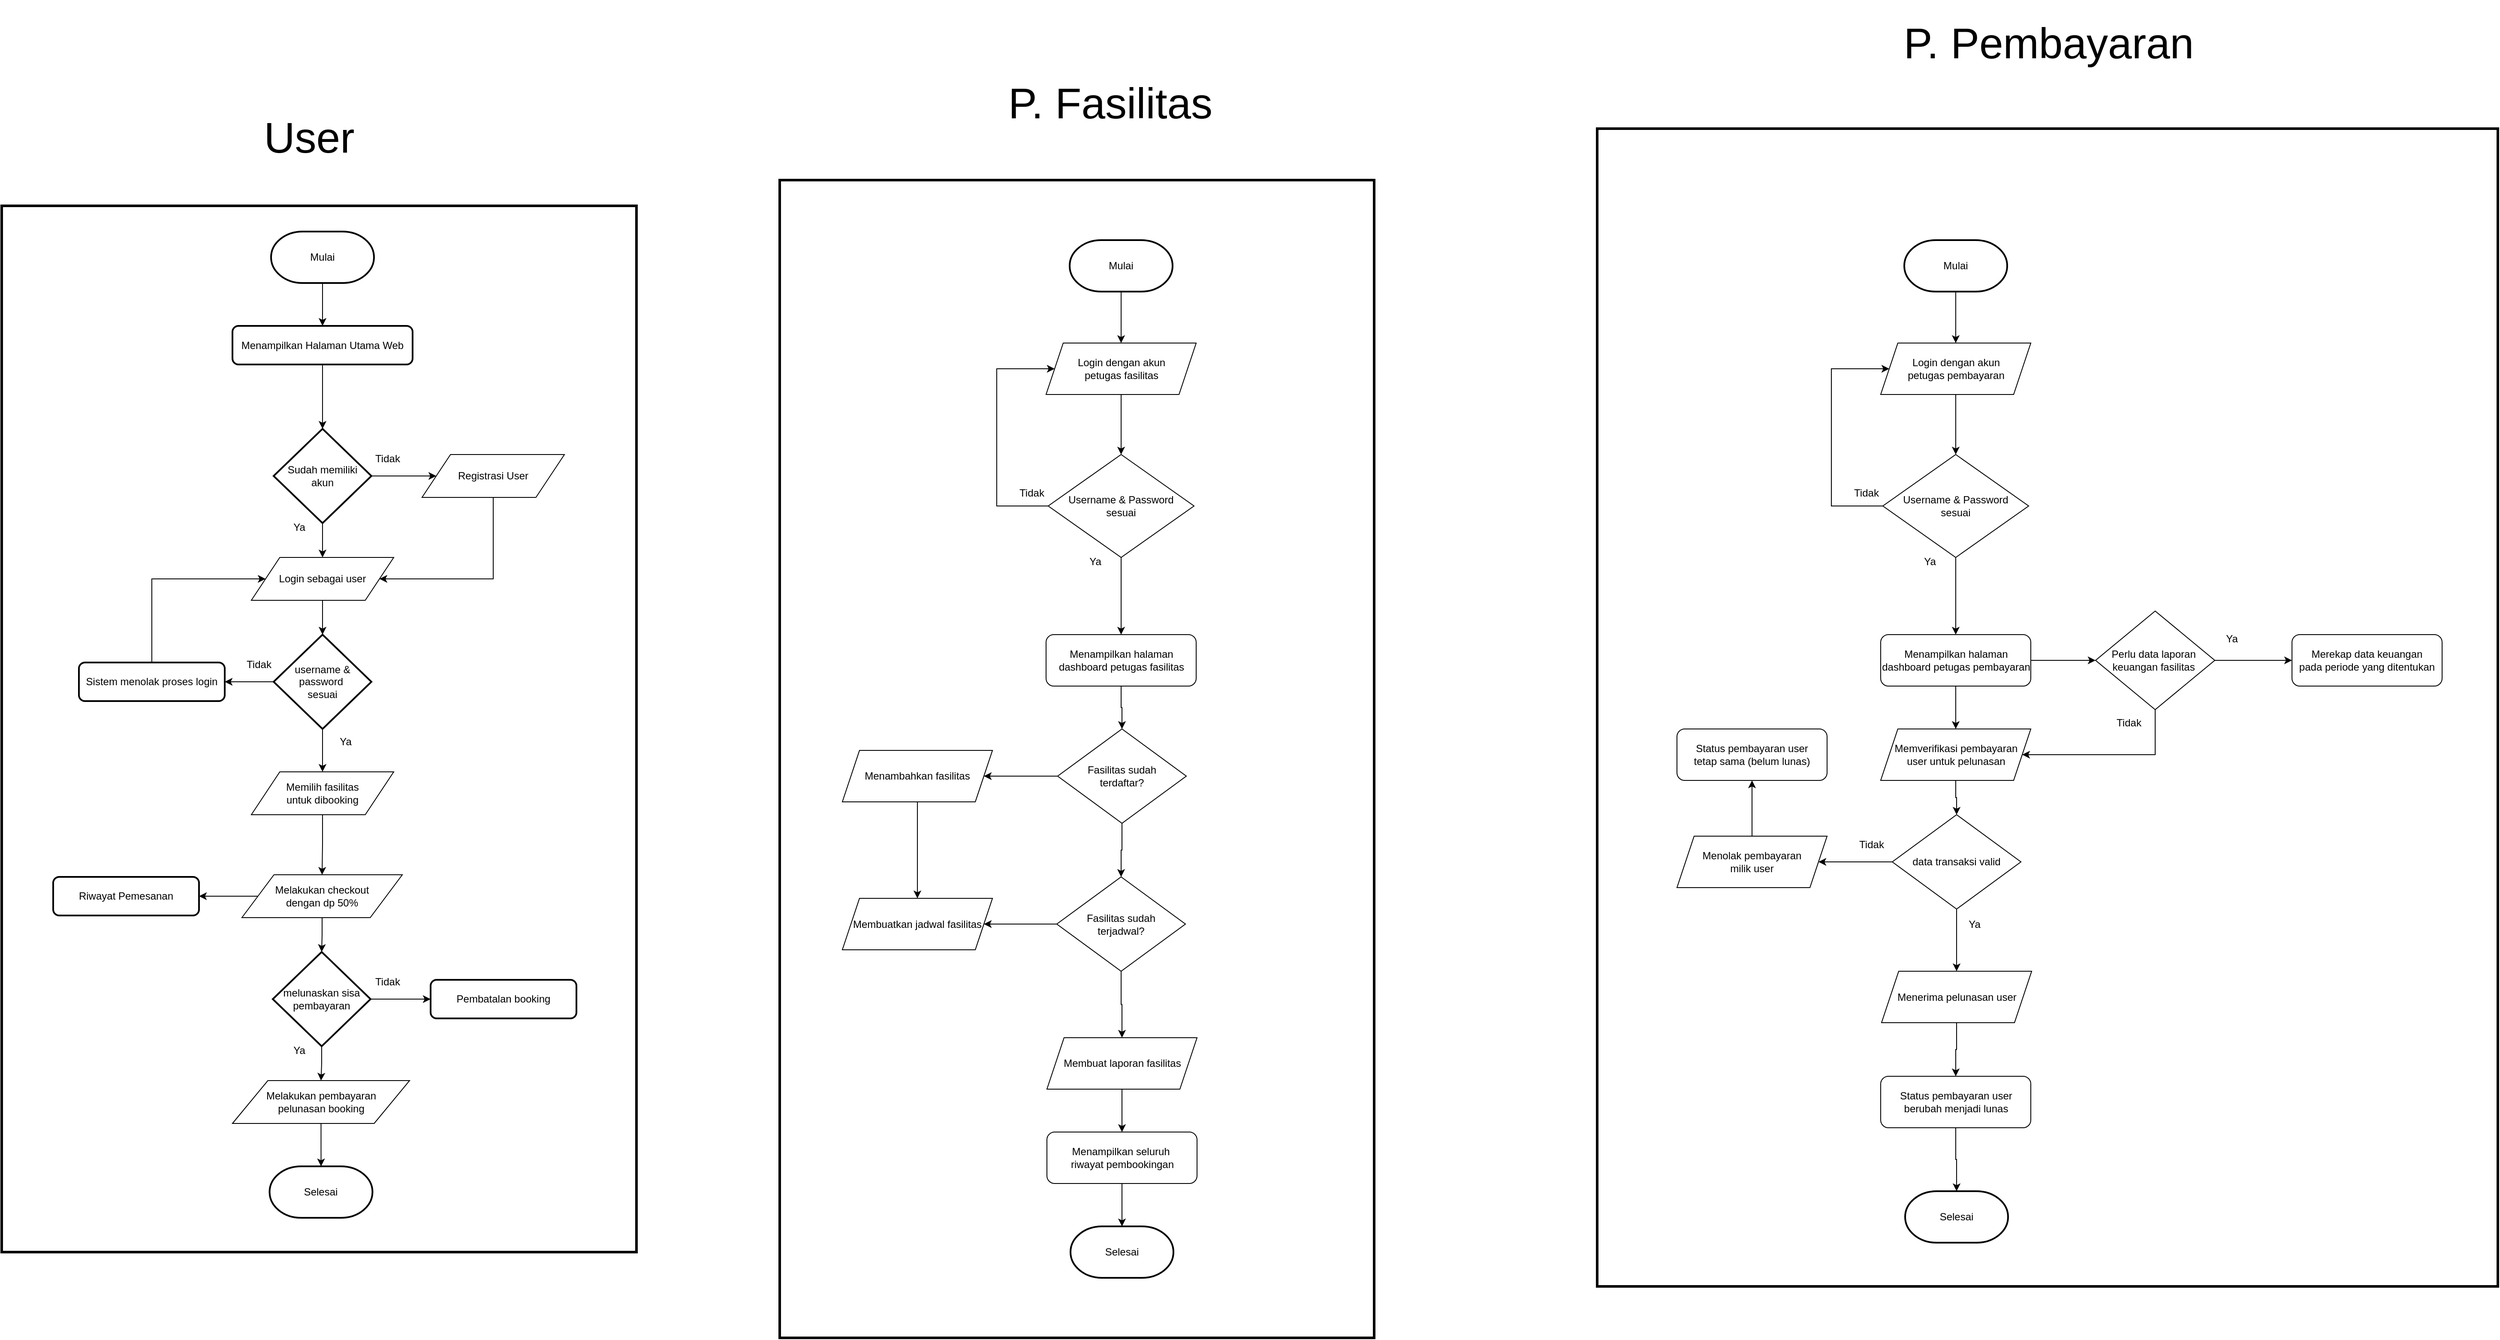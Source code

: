 <mxfile version="27.0.9">
  <diagram name="Halaman-1" id="lXgG5TOPFPsJoRf4Towu">
    <mxGraphModel dx="1310" dy="1877" grid="1" gridSize="10" guides="1" tooltips="1" connect="1" arrows="1" fold="1" page="1" pageScale="1" pageWidth="827" pageHeight="1169" math="0" shadow="0">
      <root>
        <mxCell id="0" />
        <mxCell id="1" parent="0" />
        <mxCell id="fmv-5AiRT6eqGZ5pxrEr-5" value="" style="edgeStyle=orthogonalEdgeStyle;rounded=0;orthogonalLoop=1;jettySize=auto;html=1;entryX=0.5;entryY=0;entryDx=0;entryDy=0;" parent="1" source="fmv-5AiRT6eqGZ5pxrEr-3" target="fmv-5AiRT6eqGZ5pxrEr-33" edge="1">
          <mxGeometry relative="1" as="geometry">
            <mxPoint x="414.0" y="110.0" as="targetPoint" />
          </mxGeometry>
        </mxCell>
        <mxCell id="fmv-5AiRT6eqGZ5pxrEr-3" value="Mulai" style="strokeWidth=2;html=1;shape=mxgraph.flowchart.terminator;whiteSpace=wrap;" parent="1" vertex="1">
          <mxGeometry x="354" y="-10" width="120" height="60" as="geometry" />
        </mxCell>
        <mxCell id="fmv-5AiRT6eqGZ5pxrEr-19" value="" style="edgeStyle=orthogonalEdgeStyle;rounded=0;orthogonalLoop=1;jettySize=auto;html=1;exitX=0.5;exitY=1;exitDx=0;exitDy=0;" parent="1" source="fmv-5AiRT6eqGZ5pxrEr-33" target="fmv-5AiRT6eqGZ5pxrEr-18" edge="1">
          <mxGeometry relative="1" as="geometry">
            <mxPoint x="414.0" y="160.0" as="sourcePoint" />
          </mxGeometry>
        </mxCell>
        <mxCell id="fmv-5AiRT6eqGZ5pxrEr-10" value="" style="edgeStyle=orthogonalEdgeStyle;rounded=0;orthogonalLoop=1;jettySize=auto;html=1;" parent="1" source="fmv-5AiRT6eqGZ5pxrEr-6" target="fmv-5AiRT6eqGZ5pxrEr-9" edge="1">
          <mxGeometry relative="1" as="geometry" />
        </mxCell>
        <mxCell id="fmv-5AiRT6eqGZ5pxrEr-6" value="Login sebagai user" style="shape=parallelogram;perimeter=parallelogramPerimeter;whiteSpace=wrap;html=1;dashed=0;" parent="1" vertex="1">
          <mxGeometry x="331" y="370" width="166" height="50" as="geometry" />
        </mxCell>
        <mxCell id="fmv-5AiRT6eqGZ5pxrEr-16" style="edgeStyle=orthogonalEdgeStyle;rounded=0;orthogonalLoop=1;jettySize=auto;html=1;exitX=0.5;exitY=0;exitDx=0;exitDy=0;entryX=0;entryY=0.5;entryDx=0;entryDy=0;" parent="1" source="fmv-5AiRT6eqGZ5pxrEr-8" target="fmv-5AiRT6eqGZ5pxrEr-6" edge="1">
          <mxGeometry relative="1" as="geometry">
            <Array as="points">
              <mxPoint x="215" y="395" />
            </Array>
          </mxGeometry>
        </mxCell>
        <mxCell id="fmv-5AiRT6eqGZ5pxrEr-8" value="Sistem menolak proses login" style="rounded=1;whiteSpace=wrap;html=1;absoluteArcSize=1;arcSize=14;strokeWidth=2;" parent="1" vertex="1">
          <mxGeometry x="130" y="492.5" width="170" height="45" as="geometry" />
        </mxCell>
        <mxCell id="fmv-5AiRT6eqGZ5pxrEr-13" value="" style="edgeStyle=orthogonalEdgeStyle;rounded=0;orthogonalLoop=1;jettySize=auto;html=1;" parent="1" source="fmv-5AiRT6eqGZ5pxrEr-9" target="fmv-5AiRT6eqGZ5pxrEr-8" edge="1">
          <mxGeometry relative="1" as="geometry" />
        </mxCell>
        <mxCell id="fmv-5AiRT6eqGZ5pxrEr-24" value="" style="edgeStyle=orthogonalEdgeStyle;rounded=0;orthogonalLoop=1;jettySize=auto;html=1;" parent="1" source="fmv-5AiRT6eqGZ5pxrEr-9" target="fmv-5AiRT6eqGZ5pxrEr-23" edge="1">
          <mxGeometry relative="1" as="geometry" />
        </mxCell>
        <mxCell id="fmv-5AiRT6eqGZ5pxrEr-9" value="username &amp;amp; password&amp;nbsp;&lt;div&gt;sesuai&lt;/div&gt;" style="strokeWidth=2;html=1;shape=mxgraph.flowchart.decision;whiteSpace=wrap;" parent="1" vertex="1">
          <mxGeometry x="357" y="460" width="114" height="110" as="geometry" />
        </mxCell>
        <mxCell id="fmv-5AiRT6eqGZ5pxrEr-28" style="edgeStyle=orthogonalEdgeStyle;rounded=0;orthogonalLoop=1;jettySize=auto;html=1;exitX=0.5;exitY=1;exitDx=0;exitDy=0;entryX=1;entryY=0.5;entryDx=0;entryDy=0;" parent="1" source="fmv-5AiRT6eqGZ5pxrEr-14" target="fmv-5AiRT6eqGZ5pxrEr-6" edge="1">
          <mxGeometry relative="1" as="geometry">
            <Array as="points">
              <mxPoint x="613" y="395" />
            </Array>
          </mxGeometry>
        </mxCell>
        <mxCell id="fmv-5AiRT6eqGZ5pxrEr-14" value="Registrasi User" style="shape=parallelogram;perimeter=parallelogramPerimeter;whiteSpace=wrap;html=1;dashed=0;" parent="1" vertex="1">
          <mxGeometry x="530" y="250" width="166" height="50" as="geometry" />
        </mxCell>
        <mxCell id="fmv-5AiRT6eqGZ5pxrEr-21" value="" style="edgeStyle=orthogonalEdgeStyle;rounded=0;orthogonalLoop=1;jettySize=auto;html=1;" parent="1" source="fmv-5AiRT6eqGZ5pxrEr-18" target="fmv-5AiRT6eqGZ5pxrEr-14" edge="1">
          <mxGeometry relative="1" as="geometry" />
        </mxCell>
        <mxCell id="fmv-5AiRT6eqGZ5pxrEr-27" value="" style="edgeStyle=orthogonalEdgeStyle;rounded=0;orthogonalLoop=1;jettySize=auto;html=1;" parent="1" source="fmv-5AiRT6eqGZ5pxrEr-18" target="fmv-5AiRT6eqGZ5pxrEr-6" edge="1">
          <mxGeometry relative="1" as="geometry" />
        </mxCell>
        <mxCell id="fmv-5AiRT6eqGZ5pxrEr-18" value="Sudah memiliki&lt;div&gt;akun&lt;/div&gt;" style="strokeWidth=2;html=1;shape=mxgraph.flowchart.decision;whiteSpace=wrap;" parent="1" vertex="1">
          <mxGeometry x="357" y="220" width="114" height="110" as="geometry" />
        </mxCell>
        <mxCell id="fmv-5AiRT6eqGZ5pxrEr-26" value="" style="edgeStyle=orthogonalEdgeStyle;rounded=0;orthogonalLoop=1;jettySize=auto;html=1;" parent="1" source="fmv-5AiRT6eqGZ5pxrEr-23" target="fmv-5AiRT6eqGZ5pxrEr-25" edge="1">
          <mxGeometry relative="1" as="geometry" />
        </mxCell>
        <mxCell id="fmv-5AiRT6eqGZ5pxrEr-23" value="Memilih fasilitas&lt;div&gt;untuk d&lt;span style=&quot;background-color: transparent; color: light-dark(rgb(0, 0, 0), rgb(255, 255, 255));&quot;&gt;ibooking&lt;/span&gt;&lt;/div&gt;" style="shape=parallelogram;perimeter=parallelogramPerimeter;whiteSpace=wrap;html=1;dashed=0;" parent="1" vertex="1">
          <mxGeometry x="331" y="620" width="166" height="50" as="geometry" />
        </mxCell>
        <mxCell id="fmv-5AiRT6eqGZ5pxrEr-36" value="" style="edgeStyle=orthogonalEdgeStyle;rounded=0;orthogonalLoop=1;jettySize=auto;html=1;" parent="1" source="fmv-5AiRT6eqGZ5pxrEr-25" target="fmv-5AiRT6eqGZ5pxrEr-35" edge="1">
          <mxGeometry relative="1" as="geometry" />
        </mxCell>
        <mxCell id="fmv-5AiRT6eqGZ5pxrEr-38" value="" style="edgeStyle=orthogonalEdgeStyle;rounded=0;orthogonalLoop=1;jettySize=auto;html=1;" parent="1" source="fmv-5AiRT6eqGZ5pxrEr-25" target="fmv-5AiRT6eqGZ5pxrEr-37" edge="1">
          <mxGeometry relative="1" as="geometry" />
        </mxCell>
        <mxCell id="fmv-5AiRT6eqGZ5pxrEr-25" value="Melakukan checkout&lt;div&gt;dengan dp 50%&lt;/div&gt;" style="shape=parallelogram;perimeter=parallelogramPerimeter;whiteSpace=wrap;html=1;dashed=0;" parent="1" vertex="1">
          <mxGeometry x="320" y="740" width="187" height="50" as="geometry" />
        </mxCell>
        <mxCell id="fmv-5AiRT6eqGZ5pxrEr-29" value="Tidak" style="text;html=1;align=center;verticalAlign=middle;whiteSpace=wrap;rounded=0;" parent="1" vertex="1">
          <mxGeometry x="310" y="480" width="60" height="30" as="geometry" />
        </mxCell>
        <mxCell id="fmv-5AiRT6eqGZ5pxrEr-30" value="Ya" style="text;html=1;align=center;verticalAlign=middle;whiteSpace=wrap;rounded=0;" parent="1" vertex="1">
          <mxGeometry x="357" y="320" width="60" height="30" as="geometry" />
        </mxCell>
        <mxCell id="fmv-5AiRT6eqGZ5pxrEr-31" value="Ya" style="text;html=1;align=center;verticalAlign=middle;whiteSpace=wrap;rounded=0;" parent="1" vertex="1">
          <mxGeometry x="411" y="570" width="60" height="30" as="geometry" />
        </mxCell>
        <mxCell id="fmv-5AiRT6eqGZ5pxrEr-32" value="Tidak" style="text;html=1;align=center;verticalAlign=middle;whiteSpace=wrap;rounded=0;" parent="1" vertex="1">
          <mxGeometry x="460" y="240" width="60" height="30" as="geometry" />
        </mxCell>
        <mxCell id="fmv-5AiRT6eqGZ5pxrEr-33" value="Menampilkan Halaman Utama Web" style="rounded=1;whiteSpace=wrap;html=1;absoluteArcSize=1;arcSize=14;strokeWidth=2;" parent="1" vertex="1">
          <mxGeometry x="309" y="100" width="210" height="45" as="geometry" />
        </mxCell>
        <mxCell id="fmv-5AiRT6eqGZ5pxrEr-35" value="Riwayat Pemesanan" style="rounded=1;whiteSpace=wrap;html=1;absoluteArcSize=1;arcSize=14;strokeWidth=2;" parent="1" vertex="1">
          <mxGeometry x="100" y="742.5" width="170" height="45" as="geometry" />
        </mxCell>
        <mxCell id="fmv-5AiRT6eqGZ5pxrEr-40" value="" style="edgeStyle=orthogonalEdgeStyle;rounded=0;orthogonalLoop=1;jettySize=auto;html=1;" parent="1" source="fmv-5AiRT6eqGZ5pxrEr-37" target="fmv-5AiRT6eqGZ5pxrEr-39" edge="1">
          <mxGeometry relative="1" as="geometry" />
        </mxCell>
        <mxCell id="fmv-5AiRT6eqGZ5pxrEr-43" value="" style="edgeStyle=orthogonalEdgeStyle;rounded=0;orthogonalLoop=1;jettySize=auto;html=1;" parent="1" source="fmv-5AiRT6eqGZ5pxrEr-37" target="fmv-5AiRT6eqGZ5pxrEr-42" edge="1">
          <mxGeometry relative="1" as="geometry" />
        </mxCell>
        <mxCell id="fmv-5AiRT6eqGZ5pxrEr-37" value="melunaskan sisa&lt;div&gt;pembayaran&lt;/div&gt;" style="strokeWidth=2;html=1;shape=mxgraph.flowchart.decision;whiteSpace=wrap;" parent="1" vertex="1">
          <mxGeometry x="356" y="830" width="114" height="110" as="geometry" />
        </mxCell>
        <mxCell id="fmv-5AiRT6eqGZ5pxrEr-47" value="" style="edgeStyle=orthogonalEdgeStyle;rounded=0;orthogonalLoop=1;jettySize=auto;html=1;" parent="1" source="fmv-5AiRT6eqGZ5pxrEr-39" target="fmv-5AiRT6eqGZ5pxrEr-46" edge="1">
          <mxGeometry relative="1" as="geometry" />
        </mxCell>
        <mxCell id="fmv-5AiRT6eqGZ5pxrEr-39" value="Melakukan pembayaran&lt;div&gt;pelunasan booking&lt;/div&gt;" style="shape=parallelogram;perimeter=parallelogramPerimeter;whiteSpace=wrap;html=1;dashed=0;" parent="1" vertex="1">
          <mxGeometry x="309" y="980" width="206.5" height="50" as="geometry" />
        </mxCell>
        <mxCell id="fmv-5AiRT6eqGZ5pxrEr-42" value="Pembatalan booking" style="rounded=1;whiteSpace=wrap;html=1;absoluteArcSize=1;arcSize=14;strokeWidth=2;" parent="1" vertex="1">
          <mxGeometry x="540" y="862.5" width="170" height="45" as="geometry" />
        </mxCell>
        <mxCell id="fmv-5AiRT6eqGZ5pxrEr-44" value="Ya" style="text;html=1;align=center;verticalAlign=middle;whiteSpace=wrap;rounded=0;" parent="1" vertex="1">
          <mxGeometry x="357" y="930" width="60" height="30" as="geometry" />
        </mxCell>
        <mxCell id="fmv-5AiRT6eqGZ5pxrEr-45" value="Tidak" style="text;html=1;align=center;verticalAlign=middle;whiteSpace=wrap;rounded=0;" parent="1" vertex="1">
          <mxGeometry x="460" y="850" width="60" height="30" as="geometry" />
        </mxCell>
        <mxCell id="fmv-5AiRT6eqGZ5pxrEr-46" value="Selesai" style="strokeWidth=2;html=1;shape=mxgraph.flowchart.terminator;whiteSpace=wrap;" parent="1" vertex="1">
          <mxGeometry x="352.25" y="1080" width="120" height="60" as="geometry" />
        </mxCell>
        <mxCell id="fmv-5AiRT6eqGZ5pxrEr-49" value="" style="rounded=0;whiteSpace=wrap;html=1;fillColor=none;strokeWidth=3;" parent="1" vertex="1">
          <mxGeometry x="40" y="-40" width="740" height="1220" as="geometry" />
        </mxCell>
        <mxCell id="fmv-5AiRT6eqGZ5pxrEr-51" value="" style="edgeStyle=orthogonalEdgeStyle;rounded=0;orthogonalLoop=1;jettySize=auto;html=1;entryX=0.5;entryY=0;entryDx=0;entryDy=0;" parent="1" source="fmv-5AiRT6eqGZ5pxrEr-52" target="fmv-5AiRT6eqGZ5pxrEr-58" edge="1">
          <mxGeometry relative="1" as="geometry">
            <mxPoint x="1345" y="110.0" as="targetPoint" />
          </mxGeometry>
        </mxCell>
        <mxCell id="fmv-5AiRT6eqGZ5pxrEr-52" value="Mulai" style="strokeWidth=2;html=1;shape=mxgraph.flowchart.terminator;whiteSpace=wrap;" parent="1" vertex="1">
          <mxGeometry x="1285" width="120" height="60" as="geometry" />
        </mxCell>
        <mxCell id="fmv-5AiRT6eqGZ5pxrEr-60" value="" style="edgeStyle=orthogonalEdgeStyle;rounded=0;orthogonalLoop=1;jettySize=auto;html=1;" parent="1" source="fmv-5AiRT6eqGZ5pxrEr-58" target="fmv-5AiRT6eqGZ5pxrEr-59" edge="1">
          <mxGeometry relative="1" as="geometry" />
        </mxCell>
        <mxCell id="fmv-5AiRT6eqGZ5pxrEr-58" value="Login dengan akun&lt;div&gt;petugas fasilitas&lt;/div&gt;" style="shape=parallelogram;perimeter=parallelogramPerimeter;whiteSpace=wrap;html=1;fixedSize=1;" parent="1" vertex="1">
          <mxGeometry x="1257.5" y="120" width="175" height="60" as="geometry" />
        </mxCell>
        <mxCell id="fmv-5AiRT6eqGZ5pxrEr-61" style="edgeStyle=orthogonalEdgeStyle;rounded=0;orthogonalLoop=1;jettySize=auto;html=1;exitX=0;exitY=0.5;exitDx=0;exitDy=0;entryX=0;entryY=0.5;entryDx=0;entryDy=0;" parent="1" source="fmv-5AiRT6eqGZ5pxrEr-59" target="fmv-5AiRT6eqGZ5pxrEr-58" edge="1">
          <mxGeometry relative="1" as="geometry">
            <Array as="points">
              <mxPoint x="1200" y="310" />
              <mxPoint x="1200" y="150" />
            </Array>
          </mxGeometry>
        </mxCell>
        <mxCell id="fmv-5AiRT6eqGZ5pxrEr-65" value="" style="edgeStyle=orthogonalEdgeStyle;rounded=0;orthogonalLoop=1;jettySize=auto;html=1;" parent="1" source="fmv-5AiRT6eqGZ5pxrEr-59" target="fmv-5AiRT6eqGZ5pxrEr-64" edge="1">
          <mxGeometry relative="1" as="geometry" />
        </mxCell>
        <mxCell id="fmv-5AiRT6eqGZ5pxrEr-59" value="Username &amp;amp; Password&lt;div&gt;sesuai&lt;/div&gt;" style="rhombus;whiteSpace=wrap;html=1;" parent="1" vertex="1">
          <mxGeometry x="1260" y="250" width="170" height="120" as="geometry" />
        </mxCell>
        <mxCell id="fmv-5AiRT6eqGZ5pxrEr-62" value="Ya" style="text;html=1;align=center;verticalAlign=middle;whiteSpace=wrap;rounded=0;" parent="1" vertex="1">
          <mxGeometry x="1285" y="360" width="60" height="30" as="geometry" />
        </mxCell>
        <mxCell id="fmv-5AiRT6eqGZ5pxrEr-63" value="Tidak" style="text;html=1;align=center;verticalAlign=middle;whiteSpace=wrap;rounded=0;" parent="1" vertex="1">
          <mxGeometry x="1211" y="280" width="60" height="30" as="geometry" />
        </mxCell>
        <mxCell id="fmv-5AiRT6eqGZ5pxrEr-69" value="" style="edgeStyle=orthogonalEdgeStyle;rounded=0;orthogonalLoop=1;jettySize=auto;html=1;" parent="1" source="fmv-5AiRT6eqGZ5pxrEr-64" target="fmv-5AiRT6eqGZ5pxrEr-68" edge="1">
          <mxGeometry relative="1" as="geometry" />
        </mxCell>
        <mxCell id="fmv-5AiRT6eqGZ5pxrEr-64" value="Menampilkan halaman dashboard petugas fasilitas" style="rounded=1;whiteSpace=wrap;html=1;" parent="1" vertex="1">
          <mxGeometry x="1257.5" y="460" width="175" height="60" as="geometry" />
        </mxCell>
        <mxCell id="fmv-5AiRT6eqGZ5pxrEr-74" value="" style="edgeStyle=orthogonalEdgeStyle;rounded=0;orthogonalLoop=1;jettySize=auto;html=1;" parent="1" source="fmv-5AiRT6eqGZ5pxrEr-66" target="fmv-5AiRT6eqGZ5pxrEr-73" edge="1">
          <mxGeometry relative="1" as="geometry" />
        </mxCell>
        <mxCell id="fmv-5AiRT6eqGZ5pxrEr-66" value="Menambahkan fasilitas" style="shape=parallelogram;perimeter=parallelogramPerimeter;whiteSpace=wrap;html=1;fixedSize=1;" parent="1" vertex="1">
          <mxGeometry x="1020" y="595" width="175" height="60" as="geometry" />
        </mxCell>
        <mxCell id="fmv-5AiRT6eqGZ5pxrEr-70" value="" style="edgeStyle=orthogonalEdgeStyle;rounded=0;orthogonalLoop=1;jettySize=auto;html=1;" parent="1" source="fmv-5AiRT6eqGZ5pxrEr-68" target="fmv-5AiRT6eqGZ5pxrEr-66" edge="1">
          <mxGeometry relative="1" as="geometry" />
        </mxCell>
        <mxCell id="fmv-5AiRT6eqGZ5pxrEr-72" value="" style="edgeStyle=orthogonalEdgeStyle;rounded=0;orthogonalLoop=1;jettySize=auto;html=1;" parent="1" source="fmv-5AiRT6eqGZ5pxrEr-68" target="fmv-5AiRT6eqGZ5pxrEr-71" edge="1">
          <mxGeometry relative="1" as="geometry" />
        </mxCell>
        <mxCell id="fmv-5AiRT6eqGZ5pxrEr-68" value="Fasilitas sudah&lt;div&gt;terdaftar?&lt;/div&gt;" style="rhombus;whiteSpace=wrap;html=1;" parent="1" vertex="1">
          <mxGeometry x="1271" y="570" width="150" height="110" as="geometry" />
        </mxCell>
        <mxCell id="fmv-5AiRT6eqGZ5pxrEr-75" value="" style="edgeStyle=orthogonalEdgeStyle;rounded=0;orthogonalLoop=1;jettySize=auto;html=1;" parent="1" source="fmv-5AiRT6eqGZ5pxrEr-71" target="fmv-5AiRT6eqGZ5pxrEr-73" edge="1">
          <mxGeometry relative="1" as="geometry" />
        </mxCell>
        <mxCell id="fmv-5AiRT6eqGZ5pxrEr-77" value="" style="edgeStyle=orthogonalEdgeStyle;rounded=0;orthogonalLoop=1;jettySize=auto;html=1;" parent="1" source="fmv-5AiRT6eqGZ5pxrEr-71" target="fmv-5AiRT6eqGZ5pxrEr-76" edge="1">
          <mxGeometry relative="1" as="geometry" />
        </mxCell>
        <mxCell id="fmv-5AiRT6eqGZ5pxrEr-71" value="Fasilitas sudah&lt;div&gt;terjadwal?&lt;/div&gt;" style="rhombus;whiteSpace=wrap;html=1;" parent="1" vertex="1">
          <mxGeometry x="1270" y="742.5" width="150" height="110" as="geometry" />
        </mxCell>
        <mxCell id="fmv-5AiRT6eqGZ5pxrEr-73" value="Membuatkan jadwal fasilitas" style="shape=parallelogram;perimeter=parallelogramPerimeter;whiteSpace=wrap;html=1;fixedSize=1;" parent="1" vertex="1">
          <mxGeometry x="1020" y="767.5" width="175" height="60" as="geometry" />
        </mxCell>
        <mxCell id="fmv-5AiRT6eqGZ5pxrEr-79" value="" style="edgeStyle=orthogonalEdgeStyle;rounded=0;orthogonalLoop=1;jettySize=auto;html=1;" parent="1" source="fmv-5AiRT6eqGZ5pxrEr-76" target="fmv-5AiRT6eqGZ5pxrEr-78" edge="1">
          <mxGeometry relative="1" as="geometry" />
        </mxCell>
        <mxCell id="fmv-5AiRT6eqGZ5pxrEr-76" value="Membuat laporan fasilitas" style="shape=parallelogram;perimeter=parallelogramPerimeter;whiteSpace=wrap;html=1;fixedSize=1;" parent="1" vertex="1">
          <mxGeometry x="1258.5" y="930" width="175" height="60" as="geometry" />
        </mxCell>
        <mxCell id="fmv-5AiRT6eqGZ5pxrEr-81" value="" style="edgeStyle=orthogonalEdgeStyle;rounded=0;orthogonalLoop=1;jettySize=auto;html=1;" parent="1" source="fmv-5AiRT6eqGZ5pxrEr-78" target="fmv-5AiRT6eqGZ5pxrEr-80" edge="1">
          <mxGeometry relative="1" as="geometry" />
        </mxCell>
        <mxCell id="fmv-5AiRT6eqGZ5pxrEr-78" value="Menampilkan seluruh&amp;nbsp;&lt;div&gt;riwayat&amp;nbsp;&lt;span style=&quot;background-color: transparent; color: light-dark(rgb(0, 0, 0), rgb(255, 255, 255));&quot;&gt;pembookingan&lt;/span&gt;&lt;/div&gt;" style="rounded=1;whiteSpace=wrap;html=1;" parent="1" vertex="1">
          <mxGeometry x="1258.5" y="1040" width="175" height="60" as="geometry" />
        </mxCell>
        <mxCell id="fmv-5AiRT6eqGZ5pxrEr-80" value="Selesai" style="strokeWidth=2;html=1;shape=mxgraph.flowchart.terminator;whiteSpace=wrap;" parent="1" vertex="1">
          <mxGeometry x="1286" y="1150" width="120" height="60" as="geometry" />
        </mxCell>
        <mxCell id="fmv-5AiRT6eqGZ5pxrEr-82" value="" style="rounded=0;whiteSpace=wrap;html=1;fillColor=none;strokeWidth=3;" parent="1" vertex="1">
          <mxGeometry x="947" y="-70" width="693" height="1350" as="geometry" />
        </mxCell>
        <mxCell id="fmv-5AiRT6eqGZ5pxrEr-83" value="" style="edgeStyle=orthogonalEdgeStyle;rounded=0;orthogonalLoop=1;jettySize=auto;html=1;entryX=0.5;entryY=0;entryDx=0;entryDy=0;" parent="1" source="fmv-5AiRT6eqGZ5pxrEr-84" target="fmv-5AiRT6eqGZ5pxrEr-86" edge="1">
          <mxGeometry relative="1" as="geometry">
            <mxPoint x="2318" y="110.0" as="targetPoint" />
          </mxGeometry>
        </mxCell>
        <mxCell id="fmv-5AiRT6eqGZ5pxrEr-84" value="Mulai" style="strokeWidth=2;html=1;shape=mxgraph.flowchart.terminator;whiteSpace=wrap;" parent="1" vertex="1">
          <mxGeometry x="2258" width="120" height="60" as="geometry" />
        </mxCell>
        <mxCell id="fmv-5AiRT6eqGZ5pxrEr-85" value="" style="edgeStyle=orthogonalEdgeStyle;rounded=0;orthogonalLoop=1;jettySize=auto;html=1;" parent="1" source="fmv-5AiRT6eqGZ5pxrEr-86" target="fmv-5AiRT6eqGZ5pxrEr-89" edge="1">
          <mxGeometry relative="1" as="geometry" />
        </mxCell>
        <mxCell id="fmv-5AiRT6eqGZ5pxrEr-86" value="Login dengan akun&lt;div&gt;petugas pembayaran&lt;/div&gt;" style="shape=parallelogram;perimeter=parallelogramPerimeter;whiteSpace=wrap;html=1;fixedSize=1;" parent="1" vertex="1">
          <mxGeometry x="2230.5" y="120" width="175" height="60" as="geometry" />
        </mxCell>
        <mxCell id="fmv-5AiRT6eqGZ5pxrEr-87" style="edgeStyle=orthogonalEdgeStyle;rounded=0;orthogonalLoop=1;jettySize=auto;html=1;exitX=0;exitY=0.5;exitDx=0;exitDy=0;entryX=0;entryY=0.5;entryDx=0;entryDy=0;" parent="1" source="fmv-5AiRT6eqGZ5pxrEr-89" target="fmv-5AiRT6eqGZ5pxrEr-86" edge="1">
          <mxGeometry relative="1" as="geometry">
            <Array as="points">
              <mxPoint x="2173" y="310" />
              <mxPoint x="2173" y="150" />
            </Array>
          </mxGeometry>
        </mxCell>
        <mxCell id="fmv-5AiRT6eqGZ5pxrEr-88" value="" style="edgeStyle=orthogonalEdgeStyle;rounded=0;orthogonalLoop=1;jettySize=auto;html=1;" parent="1" source="fmv-5AiRT6eqGZ5pxrEr-89" target="fmv-5AiRT6eqGZ5pxrEr-93" edge="1">
          <mxGeometry relative="1" as="geometry" />
        </mxCell>
        <mxCell id="fmv-5AiRT6eqGZ5pxrEr-89" value="Username &amp;amp; Password&lt;div&gt;sesuai&lt;/div&gt;" style="rhombus;whiteSpace=wrap;html=1;" parent="1" vertex="1">
          <mxGeometry x="2233" y="250" width="170" height="120" as="geometry" />
        </mxCell>
        <mxCell id="fmv-5AiRT6eqGZ5pxrEr-90" value="Ya" style="text;html=1;align=center;verticalAlign=middle;whiteSpace=wrap;rounded=0;" parent="1" vertex="1">
          <mxGeometry x="2258" y="360" width="60" height="30" as="geometry" />
        </mxCell>
        <mxCell id="fmv-5AiRT6eqGZ5pxrEr-91" value="Tidak" style="text;html=1;align=center;verticalAlign=middle;whiteSpace=wrap;rounded=0;" parent="1" vertex="1">
          <mxGeometry x="2184" y="280" width="60" height="30" as="geometry" />
        </mxCell>
        <mxCell id="Ra20YyRRprEAxncDnjmR-4" value="" style="edgeStyle=orthogonalEdgeStyle;rounded=0;orthogonalLoop=1;jettySize=auto;html=1;" edge="1" parent="1" source="fmv-5AiRT6eqGZ5pxrEr-93" target="fmv-5AiRT6eqGZ5pxrEr-95">
          <mxGeometry relative="1" as="geometry" />
        </mxCell>
        <mxCell id="Ra20YyRRprEAxncDnjmR-11" value="" style="edgeStyle=orthogonalEdgeStyle;rounded=0;orthogonalLoop=1;jettySize=auto;html=1;" edge="1" parent="1" source="fmv-5AiRT6eqGZ5pxrEr-93" target="Ra20YyRRprEAxncDnjmR-10">
          <mxGeometry relative="1" as="geometry" />
        </mxCell>
        <mxCell id="fmv-5AiRT6eqGZ5pxrEr-93" value="Menampilkan halaman dashboard petugas pembayaran" style="rounded=1;whiteSpace=wrap;html=1;" parent="1" vertex="1">
          <mxGeometry x="2230.5" y="460" width="175" height="60" as="geometry" />
        </mxCell>
        <mxCell id="Ra20YyRRprEAxncDnjmR-5" value="" style="edgeStyle=orthogonalEdgeStyle;rounded=0;orthogonalLoop=1;jettySize=auto;html=1;" edge="1" parent="1" source="fmv-5AiRT6eqGZ5pxrEr-95" target="fmv-5AiRT6eqGZ5pxrEr-101">
          <mxGeometry relative="1" as="geometry" />
        </mxCell>
        <mxCell id="fmv-5AiRT6eqGZ5pxrEr-95" value="Memverifikasi pembayaran&lt;div&gt;user untuk pelunasan&lt;/div&gt;" style="shape=parallelogram;perimeter=parallelogramPerimeter;whiteSpace=wrap;html=1;fixedSize=1;" parent="1" vertex="1">
          <mxGeometry x="2230.5" y="570" width="175" height="60" as="geometry" />
        </mxCell>
        <mxCell id="fmv-5AiRT6eqGZ5pxrEr-99" value="" style="edgeStyle=orthogonalEdgeStyle;rounded=0;orthogonalLoop=1;jettySize=auto;html=1;" parent="1" source="fmv-5AiRT6eqGZ5pxrEr-101" target="fmv-5AiRT6eqGZ5pxrEr-102" edge="1">
          <mxGeometry relative="1" as="geometry" />
        </mxCell>
        <mxCell id="fmv-5AiRT6eqGZ5pxrEr-100" value="" style="edgeStyle=orthogonalEdgeStyle;rounded=0;orthogonalLoop=1;jettySize=auto;html=1;" parent="1" source="fmv-5AiRT6eqGZ5pxrEr-101" target="fmv-5AiRT6eqGZ5pxrEr-104" edge="1">
          <mxGeometry relative="1" as="geometry" />
        </mxCell>
        <mxCell id="fmv-5AiRT6eqGZ5pxrEr-101" value="data transaksi valid" style="rhombus;whiteSpace=wrap;html=1;" parent="1" vertex="1">
          <mxGeometry x="2244" y="670" width="150" height="110" as="geometry" />
        </mxCell>
        <mxCell id="Ra20YyRRprEAxncDnjmR-7" value="" style="edgeStyle=orthogonalEdgeStyle;rounded=0;orthogonalLoop=1;jettySize=auto;html=1;" edge="1" parent="1" source="fmv-5AiRT6eqGZ5pxrEr-102" target="Ra20YyRRprEAxncDnjmR-6">
          <mxGeometry relative="1" as="geometry" />
        </mxCell>
        <mxCell id="fmv-5AiRT6eqGZ5pxrEr-102" value="Menolak pembayaran&lt;div&gt;milik user&lt;/div&gt;" style="shape=parallelogram;perimeter=parallelogramPerimeter;whiteSpace=wrap;html=1;fixedSize=1;" parent="1" vertex="1">
          <mxGeometry x="1993" y="695" width="175" height="60" as="geometry" />
        </mxCell>
        <mxCell id="fmv-5AiRT6eqGZ5pxrEr-103" value="" style="edgeStyle=orthogonalEdgeStyle;rounded=0;orthogonalLoop=1;jettySize=auto;html=1;" parent="1" source="fmv-5AiRT6eqGZ5pxrEr-104" target="fmv-5AiRT6eqGZ5pxrEr-106" edge="1">
          <mxGeometry relative="1" as="geometry" />
        </mxCell>
        <mxCell id="fmv-5AiRT6eqGZ5pxrEr-104" value="Menerima pelunasan user" style="shape=parallelogram;perimeter=parallelogramPerimeter;whiteSpace=wrap;html=1;fixedSize=1;" parent="1" vertex="1">
          <mxGeometry x="2231.5" y="852.5" width="175" height="60" as="geometry" />
        </mxCell>
        <mxCell id="fmv-5AiRT6eqGZ5pxrEr-105" value="" style="edgeStyle=orthogonalEdgeStyle;rounded=0;orthogonalLoop=1;jettySize=auto;html=1;" parent="1" source="fmv-5AiRT6eqGZ5pxrEr-106" target="fmv-5AiRT6eqGZ5pxrEr-107" edge="1">
          <mxGeometry relative="1" as="geometry" />
        </mxCell>
        <mxCell id="fmv-5AiRT6eqGZ5pxrEr-106" value="Status pembayaran user&lt;div&gt;berubah menjadi lunas&lt;/div&gt;" style="rounded=1;whiteSpace=wrap;html=1;" parent="1" vertex="1">
          <mxGeometry x="2230.5" y="975" width="175" height="60" as="geometry" />
        </mxCell>
        <mxCell id="fmv-5AiRT6eqGZ5pxrEr-107" value="Selesai" style="strokeWidth=2;html=1;shape=mxgraph.flowchart.terminator;whiteSpace=wrap;" parent="1" vertex="1">
          <mxGeometry x="2259" y="1109" width="120" height="60" as="geometry" />
        </mxCell>
        <mxCell id="Ra20YyRRprEAxncDnjmR-1" value="User" style="text;html=1;align=center;verticalAlign=middle;whiteSpace=wrap;rounded=0;fontSize=50;" vertex="1" parent="1">
          <mxGeometry x="277" y="-170" width="243" height="100" as="geometry" />
        </mxCell>
        <mxCell id="Ra20YyRRprEAxncDnjmR-2" value="P. Fasilitas" style="text;html=1;align=center;verticalAlign=middle;whiteSpace=wrap;rounded=0;fontSize=50;" vertex="1" parent="1">
          <mxGeometry x="1211" y="-210" width="243" height="100" as="geometry" />
        </mxCell>
        <mxCell id="Ra20YyRRprEAxncDnjmR-6" value="Status pembayaran user&lt;div&gt;tetap sama (belum lunas)&lt;/div&gt;" style="rounded=1;whiteSpace=wrap;html=1;" vertex="1" parent="1">
          <mxGeometry x="1993" y="570" width="175" height="60" as="geometry" />
        </mxCell>
        <mxCell id="Ra20YyRRprEAxncDnjmR-8" value="Ya" style="text;html=1;align=center;verticalAlign=middle;whiteSpace=wrap;rounded=0;" vertex="1" parent="1">
          <mxGeometry x="2310" y="782.5" width="60" height="30" as="geometry" />
        </mxCell>
        <mxCell id="Ra20YyRRprEAxncDnjmR-9" value="Tidak" style="text;html=1;align=center;verticalAlign=middle;whiteSpace=wrap;rounded=0;" vertex="1" parent="1">
          <mxGeometry x="2190" y="690" width="60" height="30" as="geometry" />
        </mxCell>
        <mxCell id="Ra20YyRRprEAxncDnjmR-13" style="edgeStyle=orthogonalEdgeStyle;rounded=0;orthogonalLoop=1;jettySize=auto;html=1;exitX=0.5;exitY=1;exitDx=0;exitDy=0;entryX=1;entryY=0.5;entryDx=0;entryDy=0;" edge="1" parent="1" source="Ra20YyRRprEAxncDnjmR-10" target="fmv-5AiRT6eqGZ5pxrEr-95">
          <mxGeometry relative="1" as="geometry">
            <Array as="points">
              <mxPoint x="2550" y="600" />
            </Array>
          </mxGeometry>
        </mxCell>
        <mxCell id="Ra20YyRRprEAxncDnjmR-17" value="" style="edgeStyle=orthogonalEdgeStyle;rounded=0;orthogonalLoop=1;jettySize=auto;html=1;" edge="1" parent="1" source="Ra20YyRRprEAxncDnjmR-10" target="Ra20YyRRprEAxncDnjmR-16">
          <mxGeometry relative="1" as="geometry" />
        </mxCell>
        <mxCell id="Ra20YyRRprEAxncDnjmR-10" value="Perlu data laporan&amp;nbsp;&lt;div&gt;keuangan&amp;nbsp;&lt;span style=&quot;background-color: transparent; color: light-dark(rgb(0, 0, 0), rgb(255, 255, 255));&quot;&gt;fasilitas&amp;nbsp;&lt;/span&gt;&lt;/div&gt;" style="rhombus;whiteSpace=wrap;html=1;" vertex="1" parent="1">
          <mxGeometry x="2481" y="432.5" width="139" height="115" as="geometry" />
        </mxCell>
        <mxCell id="Ra20YyRRprEAxncDnjmR-14" value="Ya" style="text;html=1;align=center;verticalAlign=middle;whiteSpace=wrap;rounded=0;" vertex="1" parent="1">
          <mxGeometry x="2610" y="450" width="60" height="30" as="geometry" />
        </mxCell>
        <mxCell id="Ra20YyRRprEAxncDnjmR-15" value="Tidak" style="text;html=1;align=center;verticalAlign=middle;whiteSpace=wrap;rounded=0;" vertex="1" parent="1">
          <mxGeometry x="2490" y="547.5" width="60" height="30" as="geometry" />
        </mxCell>
        <mxCell id="Ra20YyRRprEAxncDnjmR-16" value="Merekap data keuangan&lt;div&gt;pada periode yang ditentukan&lt;/div&gt;" style="rounded=1;whiteSpace=wrap;html=1;" vertex="1" parent="1">
          <mxGeometry x="2710" y="460" width="175" height="60" as="geometry" />
        </mxCell>
        <mxCell id="Ra20YyRRprEAxncDnjmR-18" value="" style="rounded=0;whiteSpace=wrap;html=1;fillColor=none;strokeWidth=3;" vertex="1" parent="1">
          <mxGeometry x="1900" y="-130" width="1050" height="1350" as="geometry" />
        </mxCell>
        <mxCell id="Ra20YyRRprEAxncDnjmR-19" value="P. Pembayaran" style="text;html=1;align=center;verticalAlign=middle;whiteSpace=wrap;rounded=0;fontSize=50;" vertex="1" parent="1">
          <mxGeometry x="2233" y="-280" width="387" height="100" as="geometry" />
        </mxCell>
      </root>
    </mxGraphModel>
  </diagram>
</mxfile>
